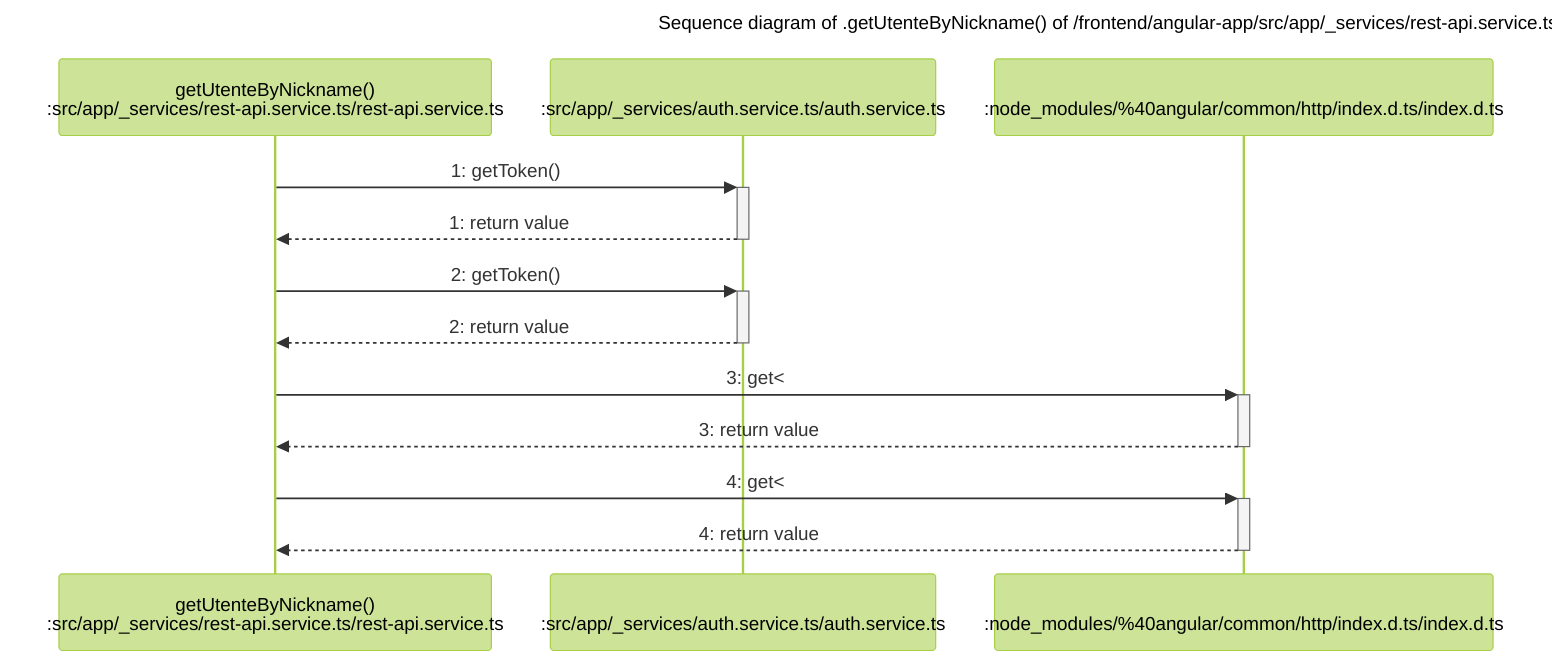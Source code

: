 %%{init: {'theme':'forest'}}%%

sequenceDiagram

    Title Sequence diagram of .getUtenteByNickname() of /frontend/angular-app/src/app/_services/rest-api.service.ts

    participant p1 as getUtenteByNickname()<br>:src/app/_services/rest-api.service.ts/rest-api.service.ts
    participant p2 as <br>:src/app/_services/auth.service.ts/auth.service.ts
    participant p3 as <br>:node_modules/%40angular/common/http/index.d.ts/index.d.ts


	p1 ->>+ p2: 1: getToken()
	p2 -->>- p1: 1: return value
	p1 ->>+ p2: 2: getToken()
	p2 -->>- p1: 2: return value
	p1 ->>+ p3: 3: get<
	p3 -->>- p1: 3: return value
	p1 ->>+ p3: 4: get<
	p3 -->>- p1: 4: return value
